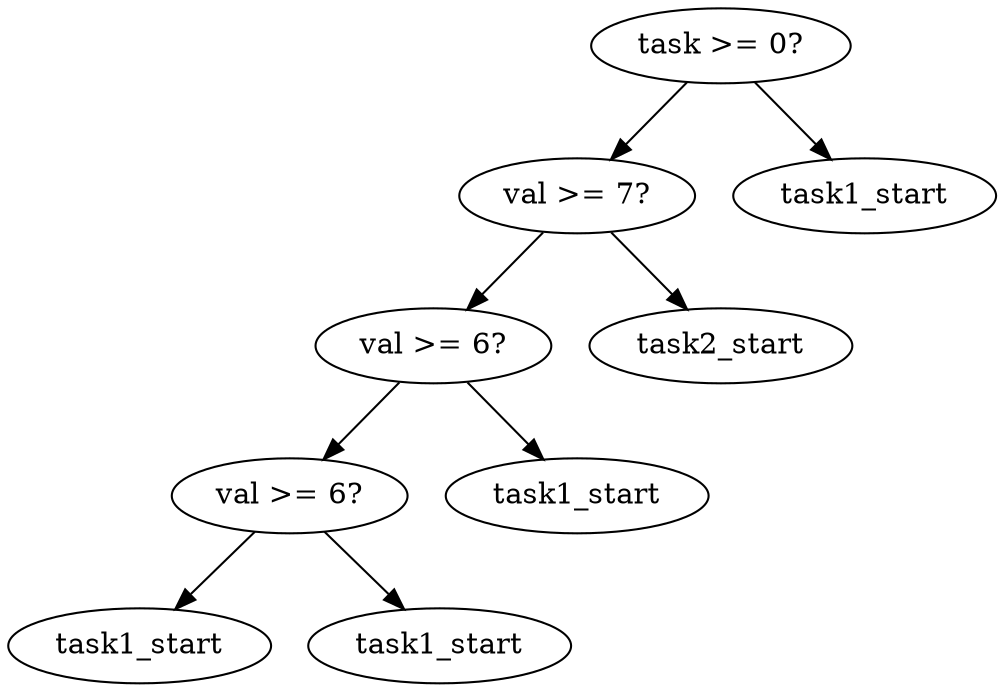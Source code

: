 digraph tree {
    "0x0" [label="task >= 0?"];
    "0x1" [label="val >= 7?"];
    "0x2" [label="val >= 6?"];
    "0x3" [label="val >= 6?"];
    "0x4" [label="task1_start"];
    "0x5" [label="task1_start"];
    "0x6" [label="task1_start"];
    "0x7" [label="task2_start"];
    "0x8" [label="task1_start"];
    "0x0" -> "0x1";
    "0x0" -> "0x8";
    "0x1" -> "0x2";
    "0x1" -> "0x7";
    "0x2" -> "0x3";
    "0x2" -> "0x6";
    "0x3" -> "0x4";
    "0x3" -> "0x5";
}
